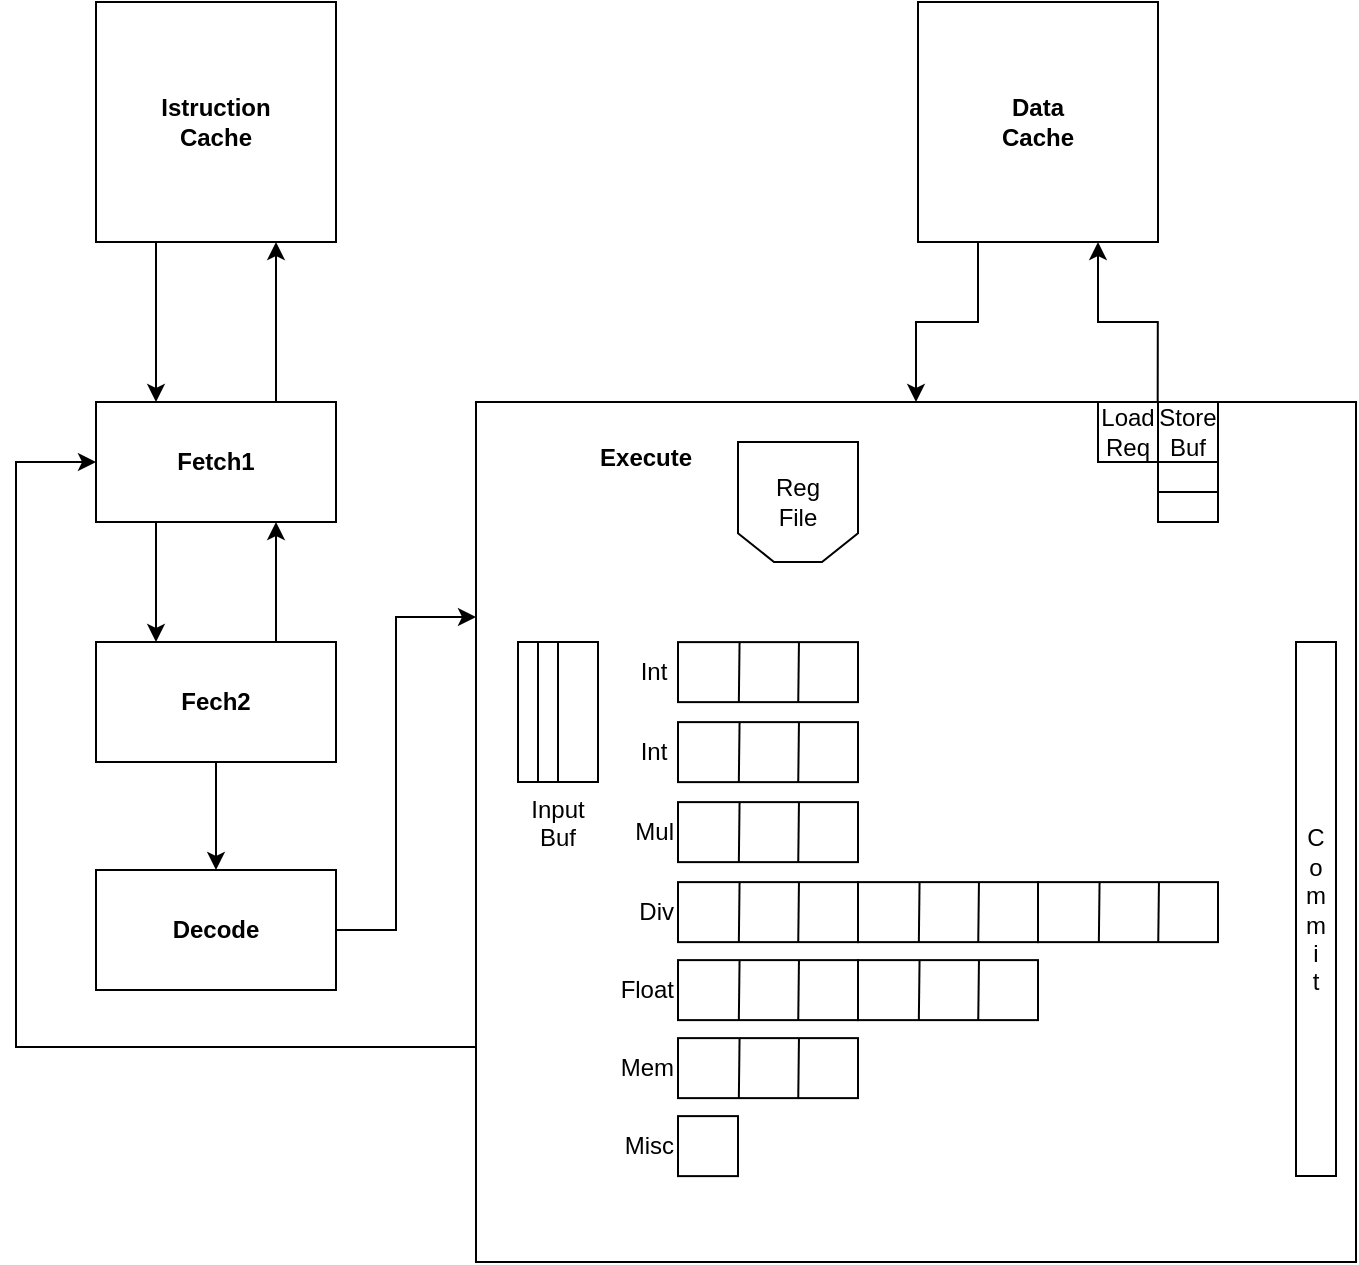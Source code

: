 <mxfile version="12.1.0" type="github" pages="1"><diagram id="EdAOTdUpAiUYNW-F2-T8" name="Page-1"><mxGraphModel dx="868" dy="467" grid="1" gridSize="10" guides="1" tooltips="1" connect="1" arrows="1" fold="1" page="1" pageScale="1" pageWidth="827" pageHeight="1169" math="0" shadow="0"><root><mxCell id="0"/><mxCell id="1" parent="0"/><mxCell id="xlTgU6gEici19xFDkvJ_-10" style="edgeStyle=orthogonalEdgeStyle;rounded=0;orthogonalLoop=1;jettySize=auto;html=1;exitX=0.25;exitY=1;exitDx=0;exitDy=0;entryX=0.25;entryY=0;entryDx=0;entryDy=0;fontStyle=1" parent="1" source="xlTgU6gEici19xFDkvJ_-1" target="xlTgU6gEici19xFDkvJ_-2" edge="1"><mxGeometry relative="1" as="geometry"/></mxCell><mxCell id="xlTgU6gEici19xFDkvJ_-1" value="Istruction&lt;br&gt;Cache" style="rounded=0;whiteSpace=wrap;html=1;fontStyle=1" parent="1" vertex="1"><mxGeometry x="80" y="40" width="120" height="120" as="geometry"/></mxCell><mxCell id="xlTgU6gEici19xFDkvJ_-11" style="edgeStyle=orthogonalEdgeStyle;rounded=0;orthogonalLoop=1;jettySize=auto;html=1;exitX=0.75;exitY=0;exitDx=0;exitDy=0;entryX=0.75;entryY=1;entryDx=0;entryDy=0;fontStyle=1" parent="1" source="xlTgU6gEici19xFDkvJ_-2" target="xlTgU6gEici19xFDkvJ_-1" edge="1"><mxGeometry relative="1" as="geometry"/></mxCell><mxCell id="xlTgU6gEici19xFDkvJ_-12" style="edgeStyle=orthogonalEdgeStyle;rounded=0;orthogonalLoop=1;jettySize=auto;html=1;exitX=0.25;exitY=1;exitDx=0;exitDy=0;entryX=0.25;entryY=0;entryDx=0;entryDy=0;fontStyle=1" parent="1" source="xlTgU6gEici19xFDkvJ_-2" target="xlTgU6gEici19xFDkvJ_-3" edge="1"><mxGeometry relative="1" as="geometry"/></mxCell><mxCell id="xlTgU6gEici19xFDkvJ_-2" value="Fetch1" style="rounded=0;whiteSpace=wrap;html=1;fontStyle=1" parent="1" vertex="1"><mxGeometry x="80" y="240" width="120" height="60" as="geometry"/></mxCell><mxCell id="xlTgU6gEici19xFDkvJ_-13" style="edgeStyle=orthogonalEdgeStyle;rounded=0;orthogonalLoop=1;jettySize=auto;html=1;exitX=0.75;exitY=0;exitDx=0;exitDy=0;fontStyle=1;entryX=0.75;entryY=1;entryDx=0;entryDy=0;" parent="1" source="xlTgU6gEici19xFDkvJ_-3" target="xlTgU6gEici19xFDkvJ_-2" edge="1"><mxGeometry relative="1" as="geometry"><mxPoint x="90" y="400" as="targetPoint"/></mxGeometry></mxCell><mxCell id="xlTgU6gEici19xFDkvJ_-15" style="edgeStyle=orthogonalEdgeStyle;rounded=0;orthogonalLoop=1;jettySize=auto;html=1;exitX=0.5;exitY=1;exitDx=0;exitDy=0;entryX=0.5;entryY=0;entryDx=0;entryDy=0;fontStyle=1" parent="1" source="xlTgU6gEici19xFDkvJ_-3" target="xlTgU6gEici19xFDkvJ_-4" edge="1"><mxGeometry relative="1" as="geometry"/></mxCell><mxCell id="xlTgU6gEici19xFDkvJ_-3" value="Fech2" style="rounded=0;whiteSpace=wrap;html=1;fontStyle=1" parent="1" vertex="1"><mxGeometry x="80" y="360" width="120" height="60" as="geometry"/></mxCell><mxCell id="xlTgU6gEici19xFDkvJ_-16" style="edgeStyle=orthogonalEdgeStyle;rounded=0;orthogonalLoop=1;jettySize=auto;html=1;exitX=1;exitY=0.5;exitDx=0;exitDy=0;entryX=0;entryY=0.25;entryDx=0;entryDy=0;" parent="1" source="xlTgU6gEici19xFDkvJ_-4" target="xlTgU6gEici19xFDkvJ_-5" edge="1"><mxGeometry relative="1" as="geometry"><Array as="points"><mxPoint x="230" y="504"/><mxPoint x="230" y="347"/></Array></mxGeometry></mxCell><mxCell id="xlTgU6gEici19xFDkvJ_-4" value="&lt;span&gt;Decode&lt;/span&gt;" style="rounded=0;whiteSpace=wrap;html=1;fontStyle=1" parent="1" vertex="1"><mxGeometry x="80" y="474" width="120" height="60" as="geometry"/></mxCell><mxCell id="xlTgU6gEici19xFDkvJ_-9" style="edgeStyle=orthogonalEdgeStyle;rounded=0;orthogonalLoop=1;jettySize=auto;html=1;exitX=0.995;exitY=0.005;exitDx=0;exitDy=0;entryX=0.75;entryY=1;entryDx=0;entryDy=0;exitPerimeter=0;" parent="1" source="oU3VeBDMUItlI4Esvr1q-60" target="xlTgU6gEici19xFDkvJ_-6" edge="1"><mxGeometry relative="1" as="geometry"/></mxCell><mxCell id="xlTgU6gEici19xFDkvJ_-17" style="edgeStyle=orthogonalEdgeStyle;rounded=0;orthogonalLoop=1;jettySize=auto;html=1;entryX=0;entryY=0.5;entryDx=0;entryDy=0;exitX=0;exitY=0.75;exitDx=0;exitDy=0;" parent="1" source="xlTgU6gEici19xFDkvJ_-5" target="xlTgU6gEici19xFDkvJ_-2" edge="1"><mxGeometry relative="1" as="geometry"><Array as="points"><mxPoint x="40" y="563"/><mxPoint x="40" y="270"/></Array><mxPoint x="510" y="450" as="sourcePoint"/></mxGeometry></mxCell><mxCell id="xlTgU6gEici19xFDkvJ_-5" value="&amp;nbsp; &amp;nbsp; &amp;nbsp; &amp;nbsp; &amp;nbsp; &lt;br&gt;&amp;nbsp; &amp;nbsp; &amp;nbsp; &amp;nbsp; &amp;nbsp; &amp;nbsp; &amp;nbsp; &amp;nbsp; &amp;nbsp; &lt;b&gt;Execute&lt;/b&gt;" style="rounded=0;whiteSpace=wrap;html=1;verticalAlign=top;labelPosition=center;verticalLabelPosition=middle;align=left;" parent="1" vertex="1"><mxGeometry x="270" y="240" width="440" height="430" as="geometry"/></mxCell><mxCell id="xlTgU6gEici19xFDkvJ_-8" style="edgeStyle=orthogonalEdgeStyle;rounded=0;orthogonalLoop=1;jettySize=auto;html=1;exitX=0.25;exitY=1;exitDx=0;exitDy=0;entryX=0.5;entryY=0;entryDx=0;entryDy=0;" parent="1" source="xlTgU6gEici19xFDkvJ_-6" target="xlTgU6gEici19xFDkvJ_-5" edge="1"><mxGeometry relative="1" as="geometry"/></mxCell><mxCell id="xlTgU6gEici19xFDkvJ_-6" value="Data&lt;br&gt;Cache" style="rounded=0;whiteSpace=wrap;html=1;fontStyle=1" parent="1" vertex="1"><mxGeometry x="491" y="40" width="120" height="120" as="geometry"/></mxCell><mxCell id="oU3VeBDMUItlI4Esvr1q-20" value="Int&amp;nbsp;" style="rounded=0;whiteSpace=wrap;html=1;align=right;labelPosition=left;verticalLabelPosition=middle;verticalAlign=middle;" parent="1" vertex="1"><mxGeometry x="371" y="360.059" width="90" height="30" as="geometry"/></mxCell><mxCell id="oU3VeBDMUItlI4Esvr1q-21" value="" style="endArrow=none;html=1;exitX=0.338;exitY=0.997;exitDx=0;exitDy=0;exitPerimeter=0;entryX=0.342;entryY=0.003;entryDx=0;entryDy=0;entryPerimeter=0;" parent="1" source="oU3VeBDMUItlI4Esvr1q-20" target="oU3VeBDMUItlI4Esvr1q-20" edge="1"><mxGeometry width="50" height="50" relative="1" as="geometry"><mxPoint x="-19" y="499.559" as="sourcePoint"/><mxPoint x="382" y="319.559" as="targetPoint"/></mxGeometry></mxCell><mxCell id="oU3VeBDMUItlI4Esvr1q-22" value="" style="endArrow=none;html=1;exitX=0.668;exitY=1.01;exitDx=0;exitDy=0;exitPerimeter=0;entryX=0.672;entryY=-0.003;entryDx=0;entryDy=0;entryPerimeter=0;" parent="1" source="oU3VeBDMUItlI4Esvr1q-20" target="oU3VeBDMUItlI4Esvr1q-20" edge="1"><mxGeometry width="50" height="50" relative="1" as="geometry"><mxPoint x="420.8" y="379.939" as="sourcePoint"/><mxPoint x="421" y="319.559" as="targetPoint"/></mxGeometry></mxCell><mxCell id="oU3VeBDMUItlI4Esvr1q-23" value="Int&amp;nbsp;" style="rounded=0;whiteSpace=wrap;html=1;align=right;labelPosition=left;verticalLabelPosition=middle;verticalAlign=middle;" parent="1" vertex="1"><mxGeometry x="371" y="400.059" width="90" height="30" as="geometry"/></mxCell><mxCell id="oU3VeBDMUItlI4Esvr1q-24" value="" style="endArrow=none;html=1;exitX=0.338;exitY=0.997;exitDx=0;exitDy=0;exitPerimeter=0;entryX=0.342;entryY=0.003;entryDx=0;entryDy=0;entryPerimeter=0;" parent="1" source="oU3VeBDMUItlI4Esvr1q-23" target="oU3VeBDMUItlI4Esvr1q-23" edge="1"><mxGeometry width="50" height="50" relative="1" as="geometry"><mxPoint x="-19" y="539.559" as="sourcePoint"/><mxPoint x="382" y="359.559" as="targetPoint"/></mxGeometry></mxCell><mxCell id="oU3VeBDMUItlI4Esvr1q-25" value="" style="endArrow=none;html=1;exitX=0.668;exitY=1.01;exitDx=0;exitDy=0;exitPerimeter=0;entryX=0.672;entryY=-0.003;entryDx=0;entryDy=0;entryPerimeter=0;" parent="1" source="oU3VeBDMUItlI4Esvr1q-23" target="oU3VeBDMUItlI4Esvr1q-23" edge="1"><mxGeometry width="50" height="50" relative="1" as="geometry"><mxPoint x="420.8" y="419.939" as="sourcePoint"/><mxPoint x="421" y="359.559" as="targetPoint"/></mxGeometry></mxCell><mxCell id="oU3VeBDMUItlI4Esvr1q-26" value="Mul" style="rounded=0;whiteSpace=wrap;html=1;align=right;labelPosition=left;verticalLabelPosition=middle;verticalAlign=middle;" parent="1" vertex="1"><mxGeometry x="371" y="440.059" width="90" height="30" as="geometry"/></mxCell><mxCell id="oU3VeBDMUItlI4Esvr1q-27" value="" style="endArrow=none;html=1;exitX=0.338;exitY=0.997;exitDx=0;exitDy=0;exitPerimeter=0;entryX=0.342;entryY=0.003;entryDx=0;entryDy=0;entryPerimeter=0;" parent="1" source="oU3VeBDMUItlI4Esvr1q-26" target="oU3VeBDMUItlI4Esvr1q-26" edge="1"><mxGeometry width="50" height="50" relative="1" as="geometry"><mxPoint x="-19" y="579.559" as="sourcePoint"/><mxPoint x="382" y="399.559" as="targetPoint"/></mxGeometry></mxCell><mxCell id="oU3VeBDMUItlI4Esvr1q-28" value="" style="endArrow=none;html=1;exitX=0.668;exitY=1.01;exitDx=0;exitDy=0;exitPerimeter=0;entryX=0.672;entryY=-0.003;entryDx=0;entryDy=0;entryPerimeter=0;" parent="1" source="oU3VeBDMUItlI4Esvr1q-26" target="oU3VeBDMUItlI4Esvr1q-26" edge="1"><mxGeometry width="50" height="50" relative="1" as="geometry"><mxPoint x="420.8" y="459.939" as="sourcePoint"/><mxPoint x="421" y="399.559" as="targetPoint"/></mxGeometry></mxCell><mxCell id="oU3VeBDMUItlI4Esvr1q-29" value="Div" style="rounded=0;whiteSpace=wrap;html=1;align=right;labelPosition=left;verticalLabelPosition=middle;verticalAlign=middle;" parent="1" vertex="1"><mxGeometry x="371" y="480.059" width="90" height="30" as="geometry"/></mxCell><mxCell id="oU3VeBDMUItlI4Esvr1q-30" value="" style="endArrow=none;html=1;exitX=0.338;exitY=0.997;exitDx=0;exitDy=0;exitPerimeter=0;entryX=0.342;entryY=0.003;entryDx=0;entryDy=0;entryPerimeter=0;" parent="1" source="oU3VeBDMUItlI4Esvr1q-29" target="oU3VeBDMUItlI4Esvr1q-29" edge="1"><mxGeometry width="50" height="50" relative="1" as="geometry"><mxPoint x="-19" y="619.559" as="sourcePoint"/><mxPoint x="382" y="439.559" as="targetPoint"/></mxGeometry></mxCell><mxCell id="oU3VeBDMUItlI4Esvr1q-31" value="" style="endArrow=none;html=1;exitX=0.668;exitY=1.01;exitDx=0;exitDy=0;exitPerimeter=0;entryX=0.672;entryY=-0.003;entryDx=0;entryDy=0;entryPerimeter=0;" parent="1" source="oU3VeBDMUItlI4Esvr1q-29" target="oU3VeBDMUItlI4Esvr1q-29" edge="1"><mxGeometry width="50" height="50" relative="1" as="geometry"><mxPoint x="420.8" y="499.939" as="sourcePoint"/><mxPoint x="421" y="439.559" as="targetPoint"/></mxGeometry></mxCell><mxCell id="oU3VeBDMUItlI4Esvr1q-35" value="" style="rounded=0;whiteSpace=wrap;html=1;align=right;labelPosition=left;verticalLabelPosition=middle;verticalAlign=middle;" parent="1" vertex="1"><mxGeometry x="461" y="480.059" width="90" height="30" as="geometry"/></mxCell><mxCell id="oU3VeBDMUItlI4Esvr1q-36" value="" style="endArrow=none;html=1;exitX=0.338;exitY=0.997;exitDx=0;exitDy=0;exitPerimeter=0;entryX=0.342;entryY=0.003;entryDx=0;entryDy=0;entryPerimeter=0;" parent="1" source="oU3VeBDMUItlI4Esvr1q-35" target="oU3VeBDMUItlI4Esvr1q-35" edge="1"><mxGeometry width="50" height="50" relative="1" as="geometry"><mxPoint x="-324" y="659.559" as="sourcePoint"/><mxPoint x="77" y="479.559" as="targetPoint"/></mxGeometry></mxCell><mxCell id="oU3VeBDMUItlI4Esvr1q-37" value="" style="endArrow=none;html=1;exitX=0.668;exitY=1.01;exitDx=0;exitDy=0;exitPerimeter=0;entryX=0.672;entryY=-0.003;entryDx=0;entryDy=0;entryPerimeter=0;" parent="1" source="oU3VeBDMUItlI4Esvr1q-35" target="oU3VeBDMUItlI4Esvr1q-35" edge="1"><mxGeometry width="50" height="50" relative="1" as="geometry"><mxPoint x="115.8" y="539.939" as="sourcePoint"/><mxPoint x="116" y="479.559" as="targetPoint"/></mxGeometry></mxCell><mxCell id="oU3VeBDMUItlI4Esvr1q-38" value="" style="rounded=0;whiteSpace=wrap;html=1;align=right;labelPosition=left;verticalLabelPosition=middle;verticalAlign=middle;" parent="1" vertex="1"><mxGeometry x="551" y="480.059" width="90" height="30" as="geometry"/></mxCell><mxCell id="oU3VeBDMUItlI4Esvr1q-39" value="" style="endArrow=none;html=1;exitX=0.338;exitY=0.997;exitDx=0;exitDy=0;exitPerimeter=0;entryX=0.342;entryY=0.003;entryDx=0;entryDy=0;entryPerimeter=0;" parent="1" source="oU3VeBDMUItlI4Esvr1q-38" target="oU3VeBDMUItlI4Esvr1q-38" edge="1"><mxGeometry width="50" height="50" relative="1" as="geometry"><mxPoint x="-314" y="669.559" as="sourcePoint"/><mxPoint x="87" y="489.559" as="targetPoint"/></mxGeometry></mxCell><mxCell id="oU3VeBDMUItlI4Esvr1q-40" value="" style="endArrow=none;html=1;exitX=0.668;exitY=1.01;exitDx=0;exitDy=0;exitPerimeter=0;entryX=0.672;entryY=-0.003;entryDx=0;entryDy=0;entryPerimeter=0;" parent="1" source="oU3VeBDMUItlI4Esvr1q-38" target="oU3VeBDMUItlI4Esvr1q-38" edge="1"><mxGeometry width="50" height="50" relative="1" as="geometry"><mxPoint x="125.8" y="549.939" as="sourcePoint"/><mxPoint x="126" y="489.559" as="targetPoint"/></mxGeometry></mxCell><mxCell id="oU3VeBDMUItlI4Esvr1q-41" value="Float" style="rounded=0;whiteSpace=wrap;html=1;align=right;labelPosition=left;verticalLabelPosition=middle;verticalAlign=middle;" parent="1" vertex="1"><mxGeometry x="371" y="519.059" width="90" height="30" as="geometry"/></mxCell><mxCell id="oU3VeBDMUItlI4Esvr1q-42" value="" style="endArrow=none;html=1;exitX=0.338;exitY=0.997;exitDx=0;exitDy=0;exitPerimeter=0;entryX=0.342;entryY=0.003;entryDx=0;entryDy=0;entryPerimeter=0;" parent="1" source="oU3VeBDMUItlI4Esvr1q-41" target="oU3VeBDMUItlI4Esvr1q-41" edge="1"><mxGeometry width="50" height="50" relative="1" as="geometry"><mxPoint x="-304" y="679.559" as="sourcePoint"/><mxPoint x="97" y="499.559" as="targetPoint"/></mxGeometry></mxCell><mxCell id="oU3VeBDMUItlI4Esvr1q-43" value="" style="endArrow=none;html=1;exitX=0.668;exitY=1.01;exitDx=0;exitDy=0;exitPerimeter=0;entryX=0.672;entryY=-0.003;entryDx=0;entryDy=0;entryPerimeter=0;" parent="1" source="oU3VeBDMUItlI4Esvr1q-41" target="oU3VeBDMUItlI4Esvr1q-41" edge="1"><mxGeometry width="50" height="50" relative="1" as="geometry"><mxPoint x="135.8" y="559.939" as="sourcePoint"/><mxPoint x="136" y="499.559" as="targetPoint"/></mxGeometry></mxCell><mxCell id="oU3VeBDMUItlI4Esvr1q-44" value="" style="rounded=0;whiteSpace=wrap;html=1;align=right;labelPosition=left;verticalLabelPosition=middle;verticalAlign=middle;" parent="1" vertex="1"><mxGeometry x="461" y="519.059" width="90" height="30" as="geometry"/></mxCell><mxCell id="oU3VeBDMUItlI4Esvr1q-45" value="" style="endArrow=none;html=1;exitX=0.338;exitY=0.997;exitDx=0;exitDy=0;exitPerimeter=0;entryX=0.342;entryY=0.003;entryDx=0;entryDy=0;entryPerimeter=0;" parent="1" source="oU3VeBDMUItlI4Esvr1q-44" target="oU3VeBDMUItlI4Esvr1q-44" edge="1"><mxGeometry width="50" height="50" relative="1" as="geometry"><mxPoint x="-294" y="689.559" as="sourcePoint"/><mxPoint x="107" y="509.559" as="targetPoint"/></mxGeometry></mxCell><mxCell id="oU3VeBDMUItlI4Esvr1q-46" value="" style="endArrow=none;html=1;exitX=0.668;exitY=1.01;exitDx=0;exitDy=0;exitPerimeter=0;entryX=0.672;entryY=-0.003;entryDx=0;entryDy=0;entryPerimeter=0;" parent="1" source="oU3VeBDMUItlI4Esvr1q-44" target="oU3VeBDMUItlI4Esvr1q-44" edge="1"><mxGeometry width="50" height="50" relative="1" as="geometry"><mxPoint x="145.8" y="569.939" as="sourcePoint"/><mxPoint x="146" y="509.559" as="targetPoint"/></mxGeometry></mxCell><mxCell id="oU3VeBDMUItlI4Esvr1q-48" value="Mem" style="rounded=0;whiteSpace=wrap;html=1;align=right;labelPosition=left;verticalLabelPosition=middle;verticalAlign=middle;" parent="1" vertex="1"><mxGeometry x="371" y="558.059" width="90" height="30" as="geometry"/></mxCell><mxCell id="oU3VeBDMUItlI4Esvr1q-49" value="" style="endArrow=none;html=1;exitX=0.338;exitY=0.997;exitDx=0;exitDy=0;exitPerimeter=0;entryX=0.342;entryY=0.003;entryDx=0;entryDy=0;entryPerimeter=0;" parent="1" source="oU3VeBDMUItlI4Esvr1q-48" target="oU3VeBDMUItlI4Esvr1q-48" edge="1"><mxGeometry width="50" height="50" relative="1" as="geometry"><mxPoint x="-19" y="697.559" as="sourcePoint"/><mxPoint x="382" y="517.559" as="targetPoint"/></mxGeometry></mxCell><mxCell id="oU3VeBDMUItlI4Esvr1q-50" value="" style="endArrow=none;html=1;exitX=0.668;exitY=1.01;exitDx=0;exitDy=0;exitPerimeter=0;entryX=0.672;entryY=-0.003;entryDx=0;entryDy=0;entryPerimeter=0;" parent="1" source="oU3VeBDMUItlI4Esvr1q-48" target="oU3VeBDMUItlI4Esvr1q-48" edge="1"><mxGeometry width="50" height="50" relative="1" as="geometry"><mxPoint x="420.8" y="577.939" as="sourcePoint"/><mxPoint x="421" y="517.559" as="targetPoint"/></mxGeometry></mxCell><mxCell id="oU3VeBDMUItlI4Esvr1q-51" value="Misc" style="rounded=0;whiteSpace=wrap;html=1;align=right;labelPosition=left;verticalLabelPosition=middle;verticalAlign=middle;" parent="1" vertex="1"><mxGeometry x="371" y="597.059" width="30" height="30" as="geometry"/></mxCell><mxCell id="oU3VeBDMUItlI4Esvr1q-57" value="" style="rounded=0;whiteSpace=wrap;html=1;align=left;verticalAlign=top;labelPosition=right;verticalLabelPosition=middle;" parent="1" vertex="1"><mxGeometry x="611" y="240" width="30" height="60" as="geometry"/></mxCell><mxCell id="oU3VeBDMUItlI4Esvr1q-58" value="" style="endArrow=none;html=1;entryX=0;entryY=0.5;entryDx=0;entryDy=0;exitX=1;exitY=0.5;exitDx=0;exitDy=0;" parent="1" source="oU3VeBDMUItlI4Esvr1q-57" target="oU3VeBDMUItlI4Esvr1q-57" edge="1"><mxGeometry width="50" height="50" relative="1" as="geometry"><mxPoint x="346" y="480" as="sourcePoint"/><mxPoint x="396" y="430" as="targetPoint"/></mxGeometry></mxCell><mxCell id="oU3VeBDMUItlI4Esvr1q-59" value="" style="endArrow=none;html=1;entryX=0;entryY=0.75;entryDx=0;entryDy=0;exitX=1;exitY=0.75;exitDx=0;exitDy=0;" parent="1" source="oU3VeBDMUItlI4Esvr1q-57" target="oU3VeBDMUItlI4Esvr1q-57" edge="1"><mxGeometry width="50" height="50" relative="1" as="geometry"><mxPoint x="346" y="480" as="sourcePoint"/><mxPoint x="396" y="430" as="targetPoint"/></mxGeometry></mxCell><mxCell id="oU3VeBDMUItlI4Esvr1q-60" value="Load&lt;br&gt;Req" style="rounded=0;whiteSpace=wrap;html=1;align=center;labelPosition=center;verticalLabelPosition=middle;verticalAlign=middle;" parent="1" vertex="1"><mxGeometry x="581" y="240" width="30" height="30" as="geometry"/></mxCell><mxCell id="oU3VeBDMUItlI4Esvr1q-61" value="Store&lt;br&gt;Buf" style="text;html=1;strokeColor=none;fillColor=none;align=center;verticalAlign=middle;whiteSpace=wrap;rounded=0;" parent="1" vertex="1"><mxGeometry x="611" y="240" width="30" height="30" as="geometry"/></mxCell><mxCell id="oU3VeBDMUItlI4Esvr1q-62" value="Input Buf" style="rounded=0;whiteSpace=wrap;html=1;align=center;labelPosition=center;verticalLabelPosition=bottom;verticalAlign=top;" parent="1" vertex="1"><mxGeometry x="291" y="360" width="40" height="70" as="geometry"/></mxCell><mxCell id="oU3VeBDMUItlI4Esvr1q-63" value="" style="endArrow=none;html=1;entryX=0.5;entryY=0;entryDx=0;entryDy=0;exitX=0.5;exitY=1;exitDx=0;exitDy=0;" parent="1" source="oU3VeBDMUItlI4Esvr1q-62" target="oU3VeBDMUItlI4Esvr1q-62" edge="1"><mxGeometry width="50" height="50" relative="1" as="geometry"><mxPoint x="-29" y="730" as="sourcePoint"/><mxPoint x="21" y="680" as="targetPoint"/></mxGeometry></mxCell><mxCell id="oU3VeBDMUItlI4Esvr1q-64" value="" style="endArrow=none;html=1;entryX=0.25;entryY=0;entryDx=0;entryDy=0;exitX=0.25;exitY=1;exitDx=0;exitDy=0;" parent="1" source="oU3VeBDMUItlI4Esvr1q-62" target="oU3VeBDMUItlI4Esvr1q-62" edge="1"><mxGeometry width="50" height="50" relative="1" as="geometry"><mxPoint x="-29" y="730" as="sourcePoint"/><mxPoint x="21" y="680" as="targetPoint"/></mxGeometry></mxCell><mxCell id="oU3VeBDMUItlI4Esvr1q-67" value="" style="shape=loopLimit;whiteSpace=wrap;html=1;align=left;rotation=180;size=18;" parent="1" vertex="1"><mxGeometry x="401" y="260" width="60" height="60" as="geometry"/></mxCell><mxCell id="oU3VeBDMUItlI4Esvr1q-68" value="Reg&lt;br&gt;File" style="text;html=1;strokeColor=none;fillColor=none;align=center;verticalAlign=middle;whiteSpace=wrap;rounded=0;" parent="1" vertex="1"><mxGeometry x="411" y="280" width="40" height="20" as="geometry"/></mxCell><mxCell id="oU3VeBDMUItlI4Esvr1q-69" value="C&lt;br&gt;o&lt;br&gt;m&lt;br&gt;m&lt;br&gt;i&lt;br&gt;t" style="rounded=0;whiteSpace=wrap;html=1;align=center;" parent="1" vertex="1"><mxGeometry x="680" y="360" width="20" height="267" as="geometry"/></mxCell></root></mxGraphModel></diagram></mxfile>